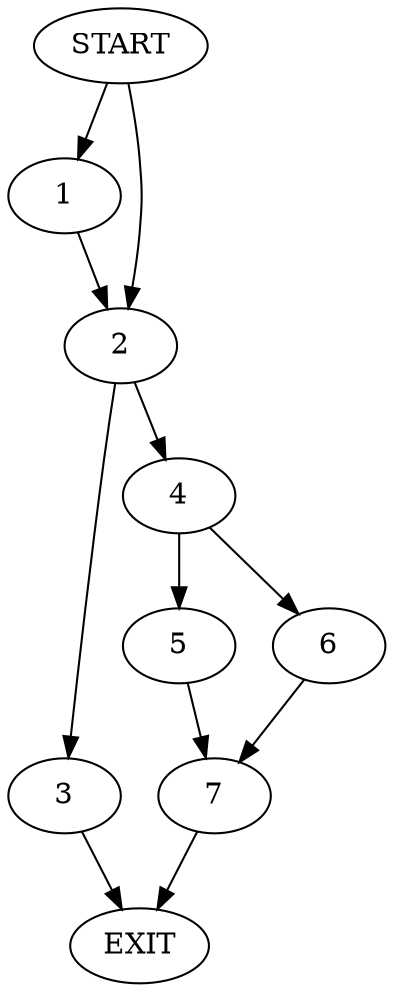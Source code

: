 digraph { 
0 [label="START"];
1;
2;
3;
4;
5;
6;
7;
8[label="EXIT"];
0 -> 1;
0 -> 2;
1 -> 2;
2 -> 3;
2 -> 4;
3 -> 8;
4 -> 5;
4 -> 6;
5 -> 7;
6 -> 7;
7 -> 8;
}